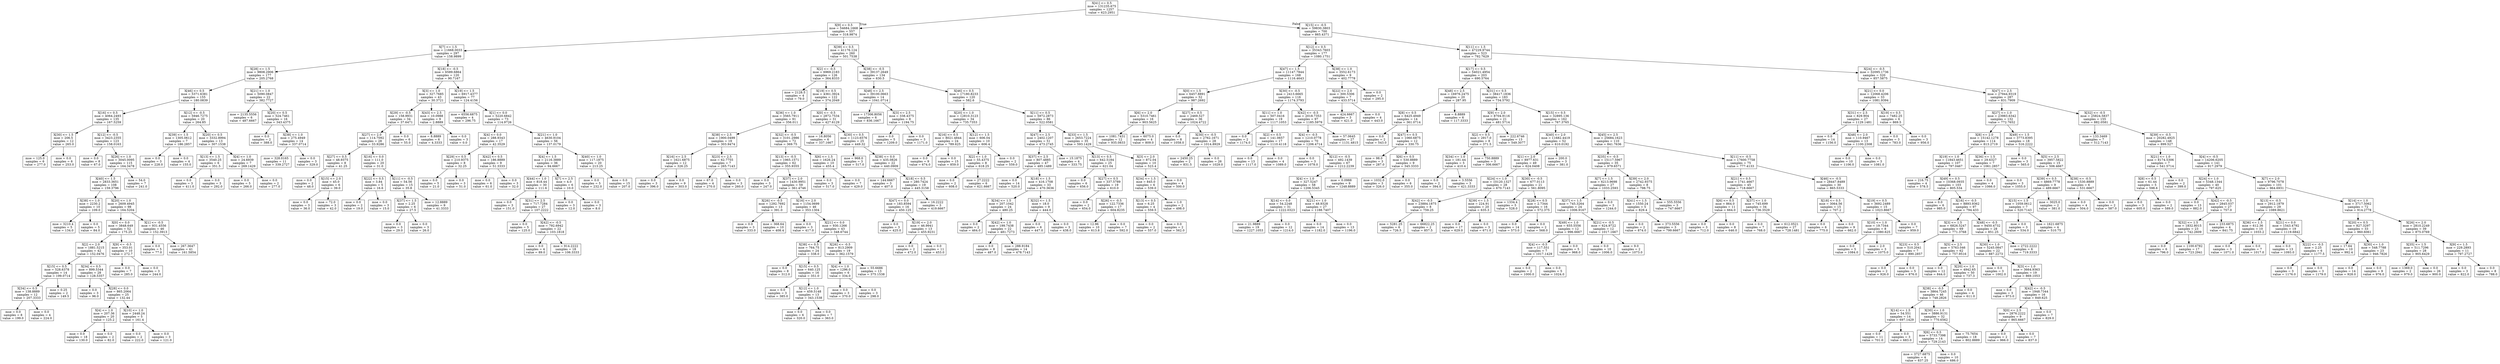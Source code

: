 digraph Tree {
node [shape=box] ;
0 [label="X[41] <= 0.5\nmse = 131235.675\nsamples = 1257\nvalue = 623.2951"] ;
1 [label="X[9] <= 0.5\nmse = 54684.1668\nsamples = 557\nvalue = 318.9874"] ;
0 -> 1 [labeldistance=2.5, labelangle=45, headlabel="True"] ;
2 [label="X[7] <= 1.5\nmse = 11668.0033\nsamples = 297\nvalue = 158.9899"] ;
1 -> 2 ;
3 [label="X[28] <= 1.5\nmse = 9808.2906\nsamples = 177\nvalue = 205.2768"] ;
2 -> 3 ;
4 [label="X[46] <= 0.5\nmse = 5371.6381\nsamples = 155\nvalue = 180.0839"] ;
3 -> 4 ;
5 [label="X[16] <= 0.5\nmse = 4064.2493\nsamples = 135\nvalue = 167.5259"] ;
4 -> 5 ;
6 [label="X[30] <= 1.5\nmse = 206.5\nsamples = 12\nvalue = 265.0"] ;
5 -> 6 ;
7 [label="mse = 125.0\nsamples = 6\nvalue = 277.0"] ;
6 -> 7 ;
8 [label="mse = 0.0\nsamples = 6\nvalue = 253.0"] ;
6 -> 8 ;
9 [label="X[12] <= -0.5\nmse = 3423.2355\nsamples = 123\nvalue = 158.0163"] ;
5 -> 9 ;
10 [label="mse = 0.0\nsamples = 8\nvalue = 67.0"] ;
9 -> 10 ;
11 [label="X[26] <= 1.0\nmse = 3045.0095\nsamples = 115\nvalue = 164.3478"] ;
9 -> 11 ;
12 [label="X[40] <= 1.5\nmse = 2833.3651\nsamples = 108\nvalue = 159.3796"] ;
11 -> 12 ;
13 [label="X[38] <= 1.0\nmse = 2230.2\nsamples = 10\nvalue = 109.0"] ;
12 -> 13 ;
14 [label="mse = 3210.4\nsamples = 5\nvalue = 134.0"] ;
13 -> 14 ;
15 [label="mse = 0.0\nsamples = 5\nvalue = 84.0"] ;
13 -> 15 ;
16 [label="X[20] <= 1.0\nmse = 2609.4945\nsamples = 98\nvalue = 164.5204"] ;
12 -> 16 ;
17 [label="X[0] <= 0.0\nmse = 3848.649\nsamples = 52\nvalue = 175.25"] ;
16 -> 17 ;
18 [label="X[2] <= 2.0\nmse = 1881.5215\nsamples = 42\nvalue = 152.0476"] ;
17 -> 18 ;
19 [label="X[15] <= 0.5\nmse = 528.6378\nsamples = 14\nvalue = 199.0714"] ;
18 -> 19 ;
20 [label="X[34] <= 0.5\nmse = 138.8889\nsamples = 12\nvalue = 207.3333"] ;
19 -> 20 ;
21 [label="mse = 0.0\nsamples = 8\nvalue = 199.0"] ;
20 -> 21 ;
22 [label="mse = 0.0\nsamples = 4\nvalue = 224.0"] ;
20 -> 22 ;
23 [label="mse = 0.25\nsamples = 2\nvalue = 149.5"] ;
19 -> 23 ;
24 [label="X[34] <= 0.5\nmse = 899.5344\nsamples = 28\nvalue = 128.5357"] ;
18 -> 24 ;
25 [label="mse = 0.0\nsamples = 3\nvalue = 96.0"] ;
24 -> 25 ;
26 [label="X[28] <= 0.0\nmse = 865.2064\nsamples = 25\nvalue = 132.44"] ;
24 -> 26 ;
27 [label="X[4] <= 1.0\nmse = 207.36\nsamples = 20\nvalue = 125.2"] ;
26 -> 27 ;
28 [label="mse = 0.0\nsamples = 18\nvalue = 130.0"] ;
27 -> 28 ;
29 [label="mse = 0.0\nsamples = 2\nvalue = 82.0"] ;
27 -> 29 ;
30 [label="X[10] <= 1.0\nmse = 2448.24\nsamples = 5\nvalue = 161.4"] ;
26 -> 30 ;
31 [label="mse = 0.0\nsamples = 2\nvalue = 222.0"] ;
30 -> 31 ;
32 [label="mse = 0.0\nsamples = 3\nvalue = 121.0"] ;
30 -> 32 ;
33 [label="X[9] <= -0.5\nmse = 353.01\nsamples = 10\nvalue = 272.7"] ;
17 -> 33 ;
34 [label="mse = 0.0\nsamples = 7\nvalue = 285.0"] ;
33 -> 34 ;
35 [label="mse = 0.0\nsamples = 3\nvalue = 244.0"] ;
33 -> 35 ;
36 [label="X[1] <= -0.5\nmse = 931.4556\nsamples = 46\nvalue = 152.3913"] ;
16 -> 36 ;
37 [label="mse = 0.0\nsamples = 5\nvalue = 77.0"] ;
36 -> 37 ;
38 [label="mse = 267.3647\nsamples = 41\nvalue = 161.5854"] ;
36 -> 38 ;
39 [label="mse = 54.0\nsamples = 7\nvalue = 241.0"] ;
11 -> 39 ;
40 [label="X[12] <= -0.5\nmse = 5946.7275\nsamples = 20\nvalue = 264.85"] ;
4 -> 40 ;
41 [label="X[39] <= 1.5\nmse = 1305.0612\nsamples = 7\nvalue = 186.2857"] ;
40 -> 41 ;
42 [label="mse = 0.0\nsamples = 3\nvalue = 228.0"] ;
41 -> 42 ;
43 [label="mse = 0.0\nsamples = 4\nvalue = 155.0"] ;
41 -> 43 ;
44 [label="X[20] <= 0.5\nmse = 3332.8994\nsamples = 13\nvalue = 307.1538"] ;
40 -> 44 ;
45 [label="X[13] <= 1.5\nmse = 3540.25\nsamples = 6\nvalue = 351.5"] ;
44 -> 45 ;
46 [label="mse = 0.0\nsamples = 3\nvalue = 411.0"] ;
45 -> 46 ;
47 [label="mse = 0.0\nsamples = 3\nvalue = 292.0"] ;
45 -> 47 ;
48 [label="X[4] <= 1.0\nmse = 24.6939\nsamples = 7\nvalue = 269.1429"] ;
44 -> 48 ;
49 [label="mse = 0.0\nsamples = 5\nvalue = 266.0"] ;
48 -> 49 ;
50 [label="mse = 0.0\nsamples = 2\nvalue = 277.0"] ;
48 -> 50 ;
51 [label="X[21] <= 1.0\nmse = 5090.0847\nsamples = 22\nvalue = 382.7727"] ;
3 -> 51 ;
52 [label="mse = 2135.5556\nsamples = 6\nvalue = 487.6667"] ;
51 -> 52 ;
53 [label="X[20] <= 0.5\nmse = 524.7461\nsamples = 16\nvalue = 343.4375"] ;
51 -> 53 ;
54 [label="mse = 0.0\nsamples = 2\nvalue = 388.0"] ;
53 -> 54 ;
55 [label="X[38] <= 1.0\nmse = 275.4949\nsamples = 14\nvalue = 337.0714"] ;
53 -> 55 ;
56 [label="mse = 328.0165\nsamples = 11\nvalue = 339.2727"] ;
55 -> 56 ;
57 [label="mse = 0.0\nsamples = 3\nvalue = 329.0"] ;
55 -> 57 ;
58 [label="X[18] <= -0.5\nmse = 6589.6864\nsamples = 120\nvalue = 90.7167"] ;
2 -> 58 ;
59 [label="X[3] <= 1.0\nmse = 327.7685\nsamples = 43\nvalue = 30.3721"] ;
58 -> 59 ;
60 [label="X[29] <= -0.5\nmse = 158.9931\nsamples = 34\nvalue = 37.6471"] ;
59 -> 60 ;
61 [label="X[27] <= 2.0\nmse = 114.7092\nsamples = 28\nvalue = 33.9286"] ;
60 -> 61 ;
62 [label="X[27] <= 0.5\nmse = 48.9375\nsamples = 8\nvalue = 41.25"] ;
61 -> 62 ;
63 [label="mse = 0.0\nsamples = 2\nvalue = 48.0"] ;
62 -> 63 ;
64 [label="X[15] <= 2.0\nmse = 45.0\nsamples = 6\nvalue = 39.0"] ;
62 -> 64 ;
65 [label="mse = 0.0\nsamples = 3\nvalue = 36.0"] ;
64 -> 65 ;
66 [label="mse = 72.0\nsamples = 3\nvalue = 42.0"] ;
64 -> 66 ;
67 [label="X[16] <= 0.0\nmse = 111.0\nsamples = 20\nvalue = 31.0"] ;
61 -> 67 ;
68 [label="X[22] <= 0.5\nmse = 3.84\nsamples = 5\nvalue = 16.6"] ;
67 -> 68 ;
69 [label="mse = 0.0\nsamples = 2\nvalue = 19.0"] ;
68 -> 69 ;
70 [label="mse = 0.0\nsamples = 3\nvalue = 15.0"] ;
68 -> 70 ;
71 [label="X[11] <= -0.5\nmse = 54.56\nsamples = 15\nvalue = 35.8"] ;
67 -> 71 ;
72 [label="X[37] <= 1.5\nmse = 2.25\nsamples = 6\nvalue = 27.5"] ;
71 -> 72 ;
73 [label="mse = 0.0\nsamples = 3\nvalue = 29.0"] ;
72 -> 73 ;
74 [label="mse = 0.0\nsamples = 3\nvalue = 26.0"] ;
72 -> 74 ;
75 [label="mse = 12.8889\nsamples = 9\nvalue = 41.3333"] ;
71 -> 75 ;
76 [label="mse = 0.0\nsamples = 6\nvalue = 55.0"] ;
60 -> 76 ;
77 [label="X[43] <= 2.5\nmse = 10.0988\nsamples = 9\nvalue = 2.8889"] ;
59 -> 77 ;
78 [label="mse = 8.8889\nsamples = 6\nvalue = 4.3333"] ;
77 -> 78 ;
79 [label="mse = 0.0\nsamples = 3\nvalue = 0.0"] ;
77 -> 79 ;
80 [label="X[19] <= 1.5\nmse = 6917.4377\nsamples = 77\nvalue = 124.4156"] ;
58 -> 80 ;
81 [label="mse = 6556.6875\nsamples = 4\nvalue = 296.75"] ;
80 -> 81 ;
82 [label="X[1] <= 0.0\nmse = 5220.6842\nsamples = 73\nvalue = 114.9726"] ;
80 -> 82 ;
83 [label="X[4] <= 0.0\nmse = 288.9343\nsamples = 17\nvalue = 42.3529"] ;
82 -> 83 ;
84 [label="X[29] <= 0.5\nmse = 210.9375\nsamples = 8\nvalue = 32.25"] ;
83 -> 84 ;
85 [label="mse = 0.0\nsamples = 5\nvalue = 21.0"] ;
84 -> 85 ;
86 [label="mse = 0.0\nsamples = 3\nvalue = 51.0"] ;
84 -> 86 ;
87 [label="X[42] <= 0.5\nmse = 186.8889\nsamples = 9\nvalue = 51.3333"] ;
83 -> 87 ;
88 [label="mse = 0.0\nsamples = 6\nvalue = 61.0"] ;
87 -> 88 ;
89 [label="mse = 0.0\nsamples = 3\nvalue = 32.0"] ;
87 -> 89 ;
90 [label="X[21] <= 1.0\nmse = 4630.9104\nsamples = 56\nvalue = 137.0179"] ;
82 -> 90 ;
91 [label="X[4] <= 1.5\nmse = 2116.3889\nsamples = 36\nvalue = 94.6667"] ;
90 -> 91 ;
92 [label="X[44] <= 1.0\nmse = 818.44\nsamples = 30\nvalue = 111.6"] ;
91 -> 92 ;
93 [label="mse = 0.0\nsamples = 3\nvalue = 151.0"] ;
92 -> 93 ;
94 [label="X[31] <= 2.5\nmse = 717.7284\nsamples = 27\nvalue = 107.2222"] ;
92 -> 94 ;
95 [label="mse = 0.0\nsamples = 5\nvalue = 125.0"] ;
94 -> 95 ;
96 [label="X[42] <= -0.5\nmse = 792.6942\nsamples = 22\nvalue = 103.1818"] ;
94 -> 96 ;
97 [label="mse = 0.0\nsamples = 4\nvalue = 89.0"] ;
96 -> 97 ;
98 [label="mse = 914.2222\nsamples = 18\nvalue = 106.3333"] ;
96 -> 98 ;
99 [label="X[7] <= 2.5\nmse = 4.0\nsamples = 6\nvalue = 10.0"] ;
91 -> 99 ;
100 [label="mse = 0.0\nsamples = 3\nvalue = 12.0"] ;
99 -> 100 ;
101 [label="mse = 0.0\nsamples = 3\nvalue = 8.0"] ;
99 -> 101 ;
102 [label="X[40] <= 1.0\nmse = 117.1875\nsamples = 20\nvalue = 213.25"] ;
90 -> 102 ;
103 [label="mse = 0.0\nsamples = 5\nvalue = 232.0"] ;
102 -> 103 ;
104 [label="mse = 0.0\nsamples = 15\nvalue = 207.0"] ;
102 -> 104 ;
105 [label="X[39] <= 0.5\nmse = 41176.124\nsamples = 260\nvalue = 501.7538"] ;
1 -> 105 ;
106 [label="X[2] <= -0.5\nmse = 6969.2183\nsamples = 126\nvalue = 364.8333"] ;
105 -> 106 ;
107 [label="mse = 2128.5\nsamples = 4\nvalue = 79.0"] ;
106 -> 107 ;
108 [label="X[19] <= 0.5\nmse = 4361.3924\nsamples = 122\nvalue = 374.2049"] ;
106 -> 108 ;
109 [label="X[36] <= 1.0\nmse = 3565.7911\nsamples = 91\nvalue = 356.011"] ;
108 -> 109 ;
110 [label="X[38] <= 2.5\nmse = 1900.0499\nsamples = 19\nvalue = 303.9474"] ;
109 -> 110 ;
111 [label="X[16] <= 2.5\nmse = 1621.6875\nsamples = 12\nvalue = 326.25"] ;
110 -> 111 ;
112 [label="mse = 0.0\nsamples = 3\nvalue = 396.0"] ;
111 -> 112 ;
113 [label="mse = 0.0\nsamples = 9\nvalue = 303.0"] ;
111 -> 113 ;
114 [label="X[23] <= 2.5\nmse = 62.7755\nsamples = 7\nvalue = 265.7143"] ;
110 -> 114 ;
115 [label="mse = 67.0\nsamples = 4\nvalue = 270.0"] ;
114 -> 115 ;
116 [label="mse = 0.0\nsamples = 3\nvalue = 260.0"] ;
114 -> 116 ;
117 [label="X[32] <= -0.5\nmse = 3101.2986\nsamples = 72\nvalue = 369.75"] ;
109 -> 117 ;
118 [label="X[13] <= -0.5\nmse = 1965.1571\nsamples = 62\nvalue = 355.9355"] ;
117 -> 118 ;
119 [label="mse = 0.0\nsamples = 3\nvalue = 247.0"] ;
118 -> 119 ;
120 [label="X[37] <= 2.0\nmse = 1430.9951\nsamples = 59\nvalue = 361.4746"] ;
118 -> 120 ;
121 [label="X[26] <= -0.5\nmse = 1292.7692\nsamples = 13\nvalue = 391.0"] ;
120 -> 121 ;
122 [label="mse = 0.0\nsamples = 3\nvalue = 333.0"] ;
121 -> 122 ;
123 [label="mse = 368.64\nsamples = 10\nvalue = 408.4"] ;
121 -> 123 ;
124 [label="X[16] <= 2.0\nmse = 1154.0699\nsamples = 46\nvalue = 353.1304"] ;
120 -> 124 ;
125 [label="mse = 0.0\nsamples = 3\nvalue = 417.0"] ;
124 -> 125 ;
126 [label="X[21] <= 0.0\nmse = 930.1266\nsamples = 43\nvalue = 348.6744"] ;
124 -> 126 ;
127 [label="X[38] <= 0.5\nmse = 764.75\nsamples = 24\nvalue = 338.0"] ;
126 -> 127 ;
128 [label="mse = 0.0\nsamples = 8\nvalue = 312.0"] ;
127 -> 128 ;
129 [label="X[15] <= 0.5\nmse = 640.125\nsamples = 16\nvalue = 351.0"] ;
127 -> 129 ;
130 [label="mse = 0.0\nsamples = 3\nvalue = 385.0"] ;
129 -> 130 ;
131 [label="X[12] <= 1.0\nmse = 459.5148\nsamples = 13\nvalue = 343.1538"] ;
129 -> 131 ;
132 [label="mse = 0.0\nsamples = 6\nvalue = 320.0"] ;
131 -> 132 ;
133 [label="mse = 0.0\nsamples = 7\nvalue = 363.0"] ;
131 -> 133 ;
134 [label="X[26] <= -0.5\nmse = 813.2909\nsamples = 19\nvalue = 362.1579"] ;
126 -> 134 ;
135 [label="X[4] <= 1.0\nmse = 1296.0\nsamples = 6\nvalue = 334.0"] ;
134 -> 135 ;
136 [label="mse = 0.0\nsamples = 3\nvalue = 370.0"] ;
135 -> 136 ;
137 [label="mse = 0.0\nsamples = 3\nvalue = 298.0"] ;
135 -> 137 ;
138 [label="mse = 55.6686\nsamples = 13\nvalue = 375.1538"] ;
134 -> 138 ;
139 [label="X[6] <= 1.5\nmse = 1626.24\nsamples = 10\nvalue = 455.4"] ;
117 -> 139 ;
140 [label="mse = 0.0\nsamples = 3\nvalue = 517.0"] ;
139 -> 140 ;
141 [label="mse = 0.0\nsamples = 7\nvalue = 429.0"] ;
139 -> 141 ;
142 [label="X[0] <= -0.5\nmse = 2872.7534\nsamples = 31\nvalue = 427.6129"] ;
108 -> 142 ;
143 [label="mse = 16.8056\nsamples = 6\nvalue = 337.1667"] ;
142 -> 143 ;
144 [label="X[30] <= 0.5\nmse = 1123.6576\nsamples = 25\nvalue = 449.32"] ;
142 -> 144 ;
145 [label="mse = 968.0\nsamples = 3\nvalue = 517.0"] ;
144 -> 145 ;
146 [label="X[38] <= 0.0\nmse = 435.0826\nsamples = 22\nvalue = 440.0909"] ;
144 -> 146 ;
147 [label="mse = 144.6667\nsamples = 3\nvalue = 407.0"] ;
146 -> 147 ;
148 [label="X[18] <= 0.5\nmse = 280.7424\nsamples = 19\nvalue = 445.3158"] ;
146 -> 148 ;
149 [label="X[47] <= 0.0\nmse = 183.8594\nsamples = 16\nvalue = 450.125"] ;
148 -> 149 ;
150 [label="mse = 0.0\nsamples = 3\nvalue = 425.0"] ;
149 -> 150 ;
151 [label="X[19] <= 2.0\nmse = 46.9941\nsamples = 13\nvalue = 455.9231"] ;
149 -> 151 ;
152 [label="mse = 0.0\nsamples = 2\nvalue = 472.0"] ;
151 -> 152 ;
153 [label="mse = 0.0\nsamples = 11\nvalue = 453.0"] ;
151 -> 153 ;
154 [label="mse = 16.2222\nsamples = 3\nvalue = 419.6667"] ;
148 -> 154 ;
155 [label="X[38] <= -0.5\nmse = 39137.2649\nsamples = 134\nvalue = 630.5"] ;
105 -> 155 ;
156 [label="X[48] <= 2.5\nmse = 39100.0663\nsamples = 14\nvalue = 1041.0714"] ;
155 -> 156 ;
157 [label="mse = 17306.8056\nsamples = 6\nvalue = 836.1667"] ;
156 -> 157 ;
158 [label="X[3] <= 2.5\nmse = 338.4375\nsamples = 8\nvalue = 1194.75"] ;
156 -> 158 ;
159 [label="mse = 0.0\nsamples = 5\nvalue = 1209.0"] ;
158 -> 159 ;
160 [label="mse = 0.0\nsamples = 3\nvalue = 1171.0"] ;
158 -> 160 ;
161 [label="X[46] <= 0.5\nmse = 17180.8233\nsamples = 120\nvalue = 582.6"] ;
155 -> 161 ;
162 [label="X[20] <= 1.0\nmse = 12810.3123\nsamples = 34\nvalue = 735.7353"] ;
161 -> 162 ;
163 [label="X[16] <= 0.5\nmse = 8021.4844\nsamples = 24\nvalue = 789.625"] ;
162 -> 163 ;
164 [label="mse = 0.0\nsamples = 9\nvalue = 674.0"] ;
163 -> 164 ;
165 [label="mse = 0.0\nsamples = 15\nvalue = 859.0"] ;
163 -> 165 ;
166 [label="X[12] <= 1.5\nmse = 606.04\nsamples = 10\nvalue = 606.4"] ;
162 -> 166 ;
167 [label="X[2] <= 1.0\nmse = 55.4375\nsamples = 8\nvalue = 618.25"] ;
166 -> 167 ;
168 [label="mse = 0.0\nsamples = 2\nvalue = 608.0"] ;
167 -> 168 ;
169 [label="mse = 27.2222\nsamples = 6\nvalue = 621.6667"] ;
167 -> 169 ;
170 [label="mse = 0.0\nsamples = 2\nvalue = 559.0"] ;
166 -> 170 ;
171 [label="X[11] <= 0.5\nmse = 5972.2873\nsamples = 86\nvalue = 522.0581"] ;
161 -> 171 ;
172 [label="X[47] <= 2.5\nmse = 2402.1207\nsamples = 51\nvalue = 473.2745"] ;
171 -> 172 ;
173 [label="X[37] <= 2.5\nmse = 807.4885\nsamples = 47\nvalue = 485.1489"] ;
172 -> 173 ;
174 [label="mse = 0.0\nsamples = 14\nvalue = 520.0"] ;
173 -> 174 ;
175 [label="X[18] <= 1.5\nmse = 416.1708\nsamples = 33\nvalue = 470.3636"] ;
173 -> 175 ;
176 [label="X[34] <= 1.5\nmse = 207.1042\nsamples = 24\nvalue = 480.25"] ;
175 -> 176 ;
177 [label="mse = 0.0\nsamples = 2\nvalue = 464.0"] ;
176 -> 177 ;
178 [label="X[42] <= 1.0\nmse = 199.7438\nsamples = 22\nvalue = 481.7273"] ;
176 -> 178 ;
179 [label="mse = 0.0\nsamples = 8\nvalue = 487.0"] ;
178 -> 179 ;
180 [label="mse = 288.9184\nsamples = 14\nvalue = 478.7143"] ;
178 -> 180 ;
181 [label="X[32] <= 1.5\nmse = 18.0\nsamples = 9\nvalue = 444.0"] ;
175 -> 181 ;
182 [label="mse = 0.0\nsamples = 6\nvalue = 447.0"] ;
181 -> 182 ;
183 [label="mse = 0.0\nsamples = 3\nvalue = 438.0"] ;
181 -> 183 ;
184 [label="mse = 15.1875\nsamples = 4\nvalue = 333.75"] ;
172 -> 184 ;
185 [label="X[33] <= 1.5\nmse = 2653.7224\nsamples = 35\nvalue = 593.1429"] ;
171 -> 185 ;
186 [label="X[13] <= 0.5\nmse = 642.5184\nsamples = 25\nvalue = 621.04"] ;
185 -> 186 ;
187 [label="mse = 0.0\nsamples = 6\nvalue = 656.0"] ;
186 -> 187 ;
188 [label="X[27] <= 0.5\nmse = 337.5789\nsamples = 19\nvalue = 610.0"] ;
186 -> 188 ;
189 [label="mse = 0.0\nsamples = 2\nvalue = 654.0"] ;
188 -> 189 ;
190 [label="X[26] <= -0.5\nmse = 122.7336\nsamples = 17\nvalue = 604.8235"] ;
188 -> 190 ;
191 [label="mse = 12.96\nsamples = 10\nvalue = 613.8"] ;
190 -> 191 ;
192 [label="mse = 0.0\nsamples = 7\nvalue = 592.0"] ;
190 -> 192 ;
193 [label="X[3] <= 2.0\nmse = 872.04\nsamples = 10\nvalue = 523.4"] ;
185 -> 193 ;
194 [label="X[34] <= 1.5\nmse = 845.0\nsamples = 6\nvalue = 539.0"] ;
193 -> 194 ;
195 [label="X[13] <= 0.5\nmse = 6.25\nsamples = 4\nvalue = 559.5"] ;
194 -> 195 ;
196 [label="mse = 0.0\nsamples = 2\nvalue = 557.0"] ;
195 -> 196 ;
197 [label="mse = 0.0\nsamples = 2\nvalue = 562.0"] ;
195 -> 197 ;
198 [label="mse = 1.0\nsamples = 2\nvalue = 498.0"] ;
194 -> 198 ;
199 [label="mse = 0.0\nsamples = 4\nvalue = 500.0"] ;
193 -> 199 ;
200 [label="X[15] <= -0.5\nmse = 59830.3803\nsamples = 700\nvalue = 865.4371"] ;
0 -> 200 [labeldistance=2.5, labelangle=-45, headlabel="False"] ;
201 [label="X[12] <= 0.5\nmse = 35343.7603\nsamples = 177\nvalue = 1080.1751"] ;
200 -> 201 ;
202 [label="X[47] <= 1.5\nmse = 11147.7844\nsamples = 168\nvalue = 1116.4643"] ;
201 -> 202 ;
203 [label="X[0] <= 1.5\nmse = 6457.8891\nsamples = 52\nvalue = 987.2692"] ;
202 -> 203 ;
204 [label="X[6] <= 2.0\nmse = 5310.7461\nsamples = 16\nvalue = 903.5625"] ;
203 -> 204 ;
205 [label="mse = 1081.7431\nsamples = 12\nvalue = 935.0833"] ;
204 -> 205 ;
206 [label="mse = 6075.0\nsamples = 4\nvalue = 809.0"] ;
204 -> 206 ;
207 [label="X[27] <= 0.5\nmse = 2469.527\nsamples = 36\nvalue = 1024.4722"] ;
203 -> 207 ;
208 [label="mse = 0.0\nsamples = 8\nvalue = 1058.0"] ;
207 -> 208 ;
209 [label="X[30] <= -0.5\nmse = 2762.1671\nsamples = 28\nvalue = 1014.8929"] ;
207 -> 209 ;
210 [label="mse = 2450.25\nsamples = 2\nvalue = 831.5"] ;
209 -> 210 ;
211 [label="mse = 0.0\nsamples = 26\nvalue = 1029.0"] ;
209 -> 211 ;
212 [label="X[30] <= -0.5\nmse = 2413.6665\nsamples = 116\nvalue = 1174.3793"] ;
202 -> 212 ;
213 [label="X[11] <= 1.0\nmse = 507.0416\nsamples = 19\nvalue = 1117.1053"] ;
212 -> 213 ;
214 [label="mse = 0.0\nsamples = 2\nvalue = 1174.0"] ;
213 -> 214 ;
215 [label="X[2] <= 0.5\nmse = 141.0657\nsamples = 17\nvalue = 1110.4118"] ;
213 -> 215 ;
216 [label="mse = 0.0\nsamples = 13\nvalue = 1117.0"] ;
215 -> 216 ;
217 [label="mse = 0.0\nsamples = 4\nvalue = 1089.0"] ;
215 -> 217 ;
218 [label="X[42] <= -0.5\nmse = 2018.7353\nsamples = 97\nvalue = 1185.5979"] ;
212 -> 218 ;
219 [label="X[4] <= -0.5\nmse = 1210.0778\nsamples = 70\nvalue = 1206.4714"] ;
218 -> 219 ;
220 [label="mse = 0.0\nsamples = 3\nvalue = 1078.0"] ;
219 -> 220 ;
221 [label="X[12] <= -0.5\nmse = 492.1439\nsamples = 67\nvalue = 1212.2239"] ;
219 -> 221 ;
222 [label="X[4] <= 1.0\nmse = 327.5247\nsamples = 58\nvalue = 1206.5345"] ;
221 -> 222 ;
223 [label="X[14] <= 0.0\nmse = 54.2248\nsamples = 31\nvalue = 1222.0323"] ;
222 -> 223 ;
224 [label="mse = 21.9889\nsamples = 19\nvalue = 1227.1053"] ;
223 -> 224 ;
225 [label="mse = 0.0\nsamples = 12\nvalue = 1214.0"] ;
223 -> 225 ;
226 [label="X[21] <= 1.0\nmse = 48.9328\nsamples = 27\nvalue = 1188.7407"] ;
222 -> 226 ;
227 [label="mse = 0.0\nsamples = 14\nvalue = 1182.0"] ;
226 -> 227 ;
228 [label="mse = 0.0\nsamples = 13\nvalue = 1196.0"] ;
226 -> 228 ;
229 [label="mse = 0.0988\nsamples = 9\nvalue = 1248.8889"] ;
221 -> 229 ;
230 [label="mse = 57.0645\nsamples = 27\nvalue = 1131.4815"] ;
218 -> 230 ;
231 [label="X[38] <= 1.0\nmse = 3552.6173\nsamples = 9\nvalue = 402.7778"] ;
201 -> 231 ;
232 [label="X[22] <= 2.0\nmse = 300.5306\nsamples = 7\nvalue = 433.5714"] ;
231 -> 232 ;
233 [label="mse = 424.6667\nsamples = 3\nvalue = 421.0"] ;
232 -> 233 ;
234 [label="mse = 0.0\nsamples = 4\nvalue = 443.0"] ;
232 -> 234 ;
235 [label="mse = 0.0\nsamples = 2\nvalue = 295.0"] ;
231 -> 235 ;
236 [label="X[11] <= 1.5\nmse = 47229.9744\nsamples = 523\nvalue = 792.7629"] ;
200 -> 236 ;
237 [label="X[17] <= 0.5\nmse = 54021.4954\nsamples = 203\nvalue = 690.5764"] ;
236 -> 237 ;
238 [label="X[48] <= 2.5\nmse = 16976.2475\nsamples = 20\nvalue = 287.95"] ;
237 -> 238 ;
239 [label="X[8] <= 0.5\nmse = 6425.4949\nsamples = 14\nvalue = 361.0714"] ;
238 -> 239 ;
240 [label="mse = 0.0\nsamples = 2\nvalue = 543.0"] ;
239 -> 240 ;
241 [label="X[47] <= 0.5\nmse = 1060.6875\nsamples = 12\nvalue = 330.75"] ;
239 -> 241 ;
242 [label="mse = 98.0\nsamples = 3\nvalue = 287.0"] ;
241 -> 242 ;
243 [label="X[6] <= 0.5\nmse = 530.8889\nsamples = 9\nvalue = 345.3333"] ;
241 -> 243 ;
244 [label="mse = 1032.0\nsamples = 3\nvalue = 326.0"] ;
243 -> 244 ;
245 [label="mse = 0.0\nsamples = 6\nvalue = 355.0"] ;
243 -> 245 ;
246 [label="mse = 8.8889\nsamples = 6\nvalue = 117.3333"] ;
238 -> 246 ;
247 [label="X[31] <= 0.5\nmse = 38417.1836\nsamples = 183\nvalue = 734.5792"] ;
237 -> 247 ;
248 [label="X[9] <= 2.0\nmse = 8704.9116\nsamples = 21\nvalue = 481.5714"] ;
247 -> 248 ;
249 [label="X[2] <= 0.5\nmse = 2917.0\nsamples = 8\nvalue = 371.5"] ;
248 -> 249 ;
250 [label="X[34] <= 1.0\nmse = 181.44\nsamples = 5\nvalue = 410.4"] ;
249 -> 250 ;
251 [label="mse = 0.0\nsamples = 2\nvalue = 394.0"] ;
250 -> 251 ;
252 [label="mse = 3.5556\nsamples = 3\nvalue = 421.3333"] ;
250 -> 252 ;
253 [label="mse = 750.8889\nsamples = 3\nvalue = 306.6667"] ;
249 -> 253 ;
254 [label="mse = 222.6746\nsamples = 13\nvalue = 549.3077"] ;
248 -> 254 ;
255 [label="X[15] <= 0.5\nmse = 32895.136\nsamples = 162\nvalue = 767.3765"] ;
247 -> 255 ;
256 [label="X[40] <= 2.0\nmse = 11682.4419\nsamples = 52\nvalue = 610.0192"] ;
255 -> 256 ;
257 [label="X[1] <= 2.0\nmse = 8977.631\nsamples = 49\nvalue = 624.0408"] ;
256 -> 257 ;
258 [label="X[24] <= 1.0\nmse = 10120.1327\nsamples = 28\nvalue = 670.7143"] ;
257 -> 258 ;
259 [label="X[42] <= -0.5\nmse = 23884.1875\nsamples = 8\nvalue = 759.25"] ;
258 -> 259 ;
260 [label="mse = 5281.25\nsamples = 6\nvalue = 726.5"] ;
259 -> 260 ;
261 [label="mse = 66822.25\nsamples = 2\nvalue = 857.5"] ;
259 -> 261 ;
262 [label="X[39] <= 1.5\nmse = 224.91\nsamples = 20\nvalue = 635.3"] ;
258 -> 262 ;
263 [label="mse = 0.0\nsamples = 17\nvalue = 629.0"] ;
262 -> 263 ;
264 [label="mse = 0.0\nsamples = 3\nvalue = 671.0"] ;
262 -> 264 ;
265 [label="X[30] <= -0.5\nmse = 677.0113\nsamples = 21\nvalue = 561.8095"] ;
257 -> 265 ;
266 [label="mse = 1334.4\nsamples = 5\nvalue = 528.0"] ;
265 -> 266 ;
267 [label="X[28] <= 0.5\nmse = 2.7344\nsamples = 16\nvalue = 572.375"] ;
265 -> 267 ;
268 [label="mse = 0.0\nsamples = 14\nvalue = 573.0"] ;
267 -> 268 ;
269 [label="mse = 0.0\nsamples = 2\nvalue = 568.0"] ;
267 -> 269 ;
270 [label="mse = 200.0\nsamples = 3\nvalue = 381.0"] ;
256 -> 270 ;
271 [label="X[45] <= 2.5\nmse = 25684.1623\nsamples = 110\nvalue = 841.7636"] ;
255 -> 271 ;
272 [label="X[35] <= -0.5\nmse = 15117.5967\nsamples = 35\nvalue = 979.6571"] ;
271 -> 272 ;
273 [label="X[7] <= 1.5\nmse = 6213.9698\nsamples = 27\nvalue = 1033.2593"] ;
272 -> 273 ;
274 [label="X[37] <= 1.5\nmse = 745.3264\nsamples = 24\nvalue = 1006.9167"] ;
273 -> 274 ;
275 [label="X[49] <= 1.0\nmse = 655.5556\nsamples = 12\nvalue = 996.6667"] ;
274 -> 275 ;
276 [label="X[4] <= -0.5\nmse = 117.551\nsamples = 7\nvalue = 1017.1429"] ;
275 -> 276 ;
277 [label="mse = 0.0\nsamples = 2\nvalue = 1000.0"] ;
276 -> 277 ;
278 [label="mse = 0.0\nsamples = 5\nvalue = 1024.0"] ;
276 -> 278 ;
279 [label="mse = 0.0\nsamples = 5\nvalue = 968.0"] ;
275 -> 279 ;
280 [label="X[21] <= -0.5\nmse = 624.9722\nsamples = 12\nvalue = 1017.1667"] ;
274 -> 280 ;
281 [label="mse = 0.0\nsamples = 10\nvalue = 1006.0"] ;
280 -> 281 ;
282 [label="mse = 9.0\nsamples = 2\nvalue = 1073.0"] ;
280 -> 282 ;
283 [label="mse = 0.0\nsamples = 3\nvalue = 1244.0"] ;
273 -> 283 ;
284 [label="X[39] <= 2.0\nmse = 2742.9375\nsamples = 8\nvalue = 798.75"] ;
272 -> 284 ;
285 [label="X[41] <= 1.5\nmse = 1550.24\nsamples = 5\nvalue = 829.4"] ;
284 -> 285 ;
286 [label="mse = 0.0\nsamples = 2\nvalue = 874.0"] ;
285 -> 286 ;
287 [label="mse = 373.5556\nsamples = 3\nvalue = 799.6667"] ;
285 -> 287 ;
288 [label="mse = 555.5556\nsamples = 3\nvalue = 747.6667"] ;
284 -> 288 ;
289 [label="X[11] <= -0.5\nmse = 17600.7758\nsamples = 75\nvalue = 777.4133"] ;
271 -> 289 ;
290 [label="X[21] <= 0.5\nmse = 1741.4667\nsamples = 45\nvalue = 718.6667"] ;
289 -> 290 ;
291 [label="X[6] <= 0.5\nmse = 864.0\nsamples = 11\nvalue = 664.0"] ;
290 -> 291 ;
292 [label="mse = 0.0\nsamples = 3\nvalue = 712.0"] ;
291 -> 292 ;
293 [label="mse = 0.0\nsamples = 8\nvalue = 646.0"] ;
291 -> 293 ;
294 [label="X[37] <= 1.0\nmse = 745.699\nsamples = 34\nvalue = 736.3529"] ;
290 -> 294 ;
295 [label="mse = 0.0\nsamples = 7\nvalue = 768.0"] ;
294 -> 295 ;
296 [label="mse = 612.0521\nsamples = 27\nvalue = 728.1481"] ;
294 -> 296 ;
297 [label="X[46] <= -0.5\nmse = 28447.8489\nsamples = 30\nvalue = 865.5333"] ;
289 -> 297 ;
298 [label="X[18] <= 0.5\nmse = 3064.56\nsamples = 15\nvalue = 707.2"] ;
297 -> 298 ;
299 [label="mse = 0.0\nsamples = 6\nvalue = 775.0"] ;
298 -> 299 ;
300 [label="mse = 0.0\nsamples = 9\nvalue = 662.0"] ;
298 -> 300 ;
301 [label="X[19] <= 0.5\nmse = 3692.2489\nsamples = 15\nvalue = 1023.8667"] ;
297 -> 301 ;
302 [label="X[10] <= 1.0\nmse = 19.7344\nsamples = 8\nvalue = 1080.625"] ;
301 -> 302 ;
303 [label="mse = 0.0\nsamples = 5\nvalue = 1084.0"] ;
302 -> 303 ;
304 [label="mse = 2.0\nsamples = 3\nvalue = 1075.0"] ;
302 -> 304 ;
305 [label="mse = 0.0\nsamples = 7\nvalue = 959.0"] ;
301 -> 305 ;
306 [label="X[24] <= -0.5\nmse = 32095.1736\nsamples = 320\nvalue = 857.5875"] ;
236 -> 306 ;
307 [label="X[21] <= 0.0\nmse = 12068.4206\nsamples = 33\nvalue = 1081.9394"] ;
306 -> 307 ;
308 [label="X[31] <= 2.5\nmse = 829.904\nsamples = 27\nvalue = 1129.1481"] ;
307 -> 308 ;
309 [label="mse = 0.0\nsamples = 14\nvalue = 1156.0"] ;
308 -> 309 ;
310 [label="X[48] <= 2.0\nmse = 110.9467\nsamples = 13\nvalue = 1100.2308"] ;
308 -> 310 ;
311 [label="mse = 0.0\nsamples = 10\nvalue = 1106.0"] ;
310 -> 311 ;
312 [label="mse = 0.0\nsamples = 3\nvalue = 1081.0"] ;
310 -> 312 ;
313 [label="X[19] <= 0.5\nmse = 7482.25\nsamples = 6\nvalue = 869.5"] ;
307 -> 313 ;
314 [label="mse = 0.0\nsamples = 3\nvalue = 783.0"] ;
313 -> 314 ;
315 [label="mse = 0.0\nsamples = 3\nvalue = 956.0"] ;
313 -> 315 ;
316 [label="X[47] <= 2.5\nmse = 27944.9319\nsamples = 287\nvalue = 831.7909"] ;
306 -> 316 ;
317 [label="X[27] <= 1.0\nmse = 23983.6342\nsamples = 132\nvalue = 772.7652"] ;
316 -> 317 ;
318 [label="X[8] <= 2.0\nmse = 15142.1278\nsamples = 114\nvalue = 813.2719"] ;
317 -> 318 ;
319 [label="X[19] <= 1.0\nmse = 11843.4651\nsamples = 107\nvalue = 797.0467"] ;
318 -> 319 ;
320 [label="mse = 216.75\nsamples = 4\nvalue = 578.5"] ;
319 -> 320 ;
321 [label="X[49] <= 0.5\nmse = 10368.0935\nsamples = 103\nvalue = 805.534"] ;
319 -> 321 ;
322 [label="mse = 0.0\nsamples = 6\nvalue = 985.0"] ;
321 -> 322 ;
323 [label="X[16] <= -0.5\nmse = 8893.9362\nsamples = 97\nvalue = 794.433"] ;
321 -> 323 ;
324 [label="X[3] <= 1.5\nmse = 6826.5247\nsamples = 69\nvalue = 771.3768"] ;
323 -> 324 ;
325 [label="X[23] <= 0.5\nmse = 510.2041\nsamples = 7\nvalue = 890.2857"] ;
324 -> 325 ;
326 [label="mse = 0.0\nsamples = 2\nvalue = 926.0"] ;
325 -> 326 ;
327 [label="mse = 0.0\nsamples = 5\nvalue = 876.0"] ;
325 -> 327 ;
328 [label="X[5] <= 2.5\nmse = 5763.046\nsamples = 62\nvalue = 757.9516"] ;
324 -> 328 ;
329 [label="mse = 0.0\nsamples = 12\nvalue = 844.0"] ;
328 -> 329 ;
330 [label="X[20] <= 1.0\nmse = 4942.65\nsamples = 50\nvalue = 737.3"] ;
328 -> 330 ;
331 [label="X[38] <= -0.5\nmse = 3864.7245\nsamples = 46\nvalue = 748.2826"] ;
330 -> 331 ;
332 [label="X[14] <= 1.5\nmse = 54.551\nsamples = 14\nvalue = 697.1429"] ;
331 -> 332 ;
333 [label="mse = 0.0\nsamples = 11\nvalue = 701.0"] ;
332 -> 333 ;
334 [label="mse = 0.0\nsamples = 3\nvalue = 683.0"] ;
332 -> 334 ;
335 [label="X[30] <= 1.0\nmse = 3886.9131\nsamples = 32\nvalue = 770.6562"] ;
331 -> 335 ;
336 [label="X[6] <= 0.5\nmse = 5733.7398\nsamples = 14\nvalue = 729.2143"] ;
335 -> 336 ;
337 [label="mse = 3727.6875\nsamples = 4\nvalue = 837.25"] ;
336 -> 337 ;
338 [label="mse = 0.0\nsamples = 10\nvalue = 686.0"] ;
336 -> 338 ;
339 [label="mse = 75.7654\nsamples = 18\nvalue = 802.8889"] ;
335 -> 339 ;
340 [label="mse = 0.0\nsamples = 4\nvalue = 611.0"] ;
330 -> 340 ;
341 [label="X[48] <= -0.5\nmse = 9450.4732\nsamples = 28\nvalue = 851.25"] ;
323 -> 341 ;
342 [label="X[30] <= 1.0\nmse = 5245.0847\nsamples = 22\nvalue = 887.2273"] ;
341 -> 342 ;
343 [label="mse = 0.0\nsamples = 3\nvalue = 1002.0"] ;
342 -> 343 ;
344 [label="X[3] <= 1.0\nmse = 3664.9363\nsamples = 19\nvalue = 869.1053"] ;
342 -> 344 ;
345 [label="mse = 0.0\nsamples = 3\nvalue = 973.0"] ;
344 -> 345 ;
346 [label="X[42] <= -0.5\nmse = 1948.7344\nsamples = 16\nvalue = 849.625"] ;
344 -> 346 ;
347 [label="X[0] <= 2.5\nmse = 2876.2222\nsamples = 9\nvalue = 865.6667"] ;
346 -> 347 ;
348 [label="mse = 0.0\nsamples = 2\nvalue = 966.0"] ;
347 -> 348 ;
349 [label="mse = 0.0\nsamples = 7\nvalue = 837.0"] ;
347 -> 349 ;
350 [label="mse = 0.0\nsamples = 7\nvalue = 829.0"] ;
346 -> 350 ;
351 [label="mse = 2722.2222\nsamples = 6\nvalue = 719.3333"] ;
341 -> 351 ;
352 [label="X[36] <= 1.5\nmse = 29.6327\nsamples = 7\nvalue = 1061.2857"] ;
318 -> 352 ;
353 [label="mse = 0.0\nsamples = 4\nvalue = 1066.0"] ;
352 -> 353 ;
354 [label="mse = 0.0\nsamples = 3\nvalue = 1055.0"] ;
352 -> 354 ;
355 [label="X[49] <= 1.5\nmse = 3773.8395\nsamples = 18\nvalue = 516.2222"] ;
317 -> 355 ;
356 [label="mse = 0.0\nsamples = 3\nvalue = 565.0"] ;
355 -> 356 ;
357 [label="X[5] <= 2.5\nmse = 3957.5822\nsamples = 15\nvalue = 506.4667"] ;
355 -> 357 ;
358 [label="X[39] <= 0.5\nmse = 4869.7778\nsamples = 9\nvalue = 489.6667"] ;
357 -> 358 ;
359 [label="X[15] <= 1.5\nmse = 1059.0612\nsamples = 7\nvalue = 520.7143"] ;
358 -> 359 ;
360 [label="mse = 0.0\nsamples = 3\nvalue = 534.0"] ;
359 -> 360 ;
361 [label="mse = 1621.6875\nsamples = 4\nvalue = 510.75"] ;
359 -> 361 ;
362 [label="mse = 3025.0\nsamples = 2\nvalue = 381.0"] ;
358 -> 362 ;
363 [label="X[38] <= -0.5\nmse = 1530.8889\nsamples = 6\nvalue = 531.6667"] ;
357 -> 363 ;
364 [label="mse = 0.0\nsamples = 4\nvalue = 504.0"] ;
363 -> 364 ;
365 [label="mse = 0.0\nsamples = 2\nvalue = 587.0"] ;
363 -> 365 ;
366 [label="X[32] <= -0.5\nmse = 25824.5837\nsamples = 155\nvalue = 882.0581"] ;
316 -> 366 ;
367 [label="mse = 133.3469\nsamples = 7\nvalue = 512.7143"] ;
366 -> 367 ;
368 [label="X[39] <= -0.5\nmse = 20282.4925\nsamples = 148\nvalue = 899.527"] ;
366 -> 368 ;
369 [label="X[21] <= 1.0\nmse = 8174.5306\nsamples = 7\nvalue = 541.5714"] ;
368 -> 369 ;
370 [label="X[8] <= 0.5\nmse = 61.44\nsamples = 5\nvalue = 598.6"] ;
369 -> 370 ;
371 [label="mse = 0.0\nsamples = 3\nvalue = 605.0"] ;
370 -> 371 ;
372 [label="mse = 0.0\nsamples = 2\nvalue = 589.0"] ;
370 -> 372 ;
373 [label="mse = 0.0\nsamples = 2\nvalue = 399.0"] ;
369 -> 373 ;
374 [label="X[4] <= -0.5\nmse = 14206.6205\nsamples = 141\nvalue = 917.2979"] ;
368 -> 374 ;
375 [label="X[24] <= 1.0\nmse = 5348.1344\nsamples = 40\nvalue = 797.625"] ;
374 -> 375 ;
376 [label="mse = 0.0\nsamples = 13\nvalue = 882.0"] ;
375 -> 376 ;
377 [label="X[42] <= -0.5\nmse = 2845.037\nsamples = 27\nvalue = 757.0"] ;
375 -> 377 ;
378 [label="X[32] <= 1.5\nmse = 1832.8015\nsamples = 23\nvalue = 742.2609"] ;
377 -> 378 ;
379 [label="mse = 0.0\nsamples = 6\nvalue = 796.0"] ;
378 -> 379 ;
380 [label="mse = 1100.6782\nsamples = 17\nvalue = 723.2941"] ;
378 -> 380 ;
381 [label="mse = 233.6875\nsamples = 4\nvalue = 841.75"] ;
377 -> 381 ;
382 [label="X[7] <= 2.0\nmse = 9796.7078\nsamples = 101\nvalue = 964.6931"] ;
374 -> 382 ;
383 [label="X[13] <= -0.5\nmse = 2912.1879\nsamples = 29\nvalue = 1089.8621"] ;
382 -> 383 ;
384 [label="X[36] <= 1.5\nmse = 612.36\nsamples = 10\nvalue = 1033.2"] ;
383 -> 384 ;
385 [label="mse = 0.0\nsamples = 3\nvalue = 1071.0"] ;
384 -> 385 ;
386 [label="mse = 0.0\nsamples = 7\nvalue = 1017.0"] ;
384 -> 386 ;
387 [label="X[21] <= 0.0\nmse = 1543.4792\nsamples = 19\nvalue = 1119.6842"] ;
383 -> 387 ;
388 [label="mse = 0.0\nsamples = 13\nvalue = 1093.0"] ;
387 -> 388 ;
389 [label="X[22] <= -0.5\nmse = 2.25\nsamples = 6\nvalue = 1177.5"] ;
387 -> 389 ;
390 [label="mse = 0.0\nsamples = 3\nvalue = 1176.0"] ;
389 -> 390 ;
391 [label="mse = 0.0\nsamples = 3\nvalue = 1179.0"] ;
389 -> 391 ;
392 [label="X[14] <= 1.0\nmse = 3717.5062\nsamples = 72\nvalue = 914.2778"] ;
382 -> 392 ;
393 [label="X[20] <= 0.5\nmse = 827.3297\nsamples = 33\nvalue = 960.6061"] ;
392 -> 393 ;
394 [label="mse = 17.64\nsamples = 10\nvalue = 992.4"] ;
393 -> 394 ;
395 [label="X[30] <= 1.0\nmse = 548.7788\nsamples = 23\nvalue = 946.7826"] ;
393 -> 395 ;
396 [label="mse = 0.0\nsamples = 14\nvalue = 928.0"] ;
395 -> 396 ;
397 [label="mse = 0.0\nsamples = 9\nvalue = 976.0"] ;
395 -> 397 ;
398 [label="X[26] <= 2.0\nmse = 2810.2249\nsamples = 39\nvalue = 875.0769"] ;
392 -> 398 ;
399 [label="X[35] <= 1.5\nmse = 511.7296\nsamples = 28\nvalue = 905.6429"] ;
398 -> 399 ;
400 [label="mse = 1369.0\nsamples = 2\nvalue = 979.0"] ;
399 -> 400 ;
401 [label="mse = 0.0\nsamples = 26\nvalue = 900.0"] ;
399 -> 401 ;
402 [label="X[9] <= 1.5\nmse = 229.2893\nsamples = 11\nvalue = 797.2727"] ;
398 -> 402 ;
403 [label="mse = 0.0\nsamples = 3\nvalue = 822.0"] ;
402 -> 403 ;
404 [label="mse = 0.0\nsamples = 8\nvalue = 788.0"] ;
402 -> 404 ;
}